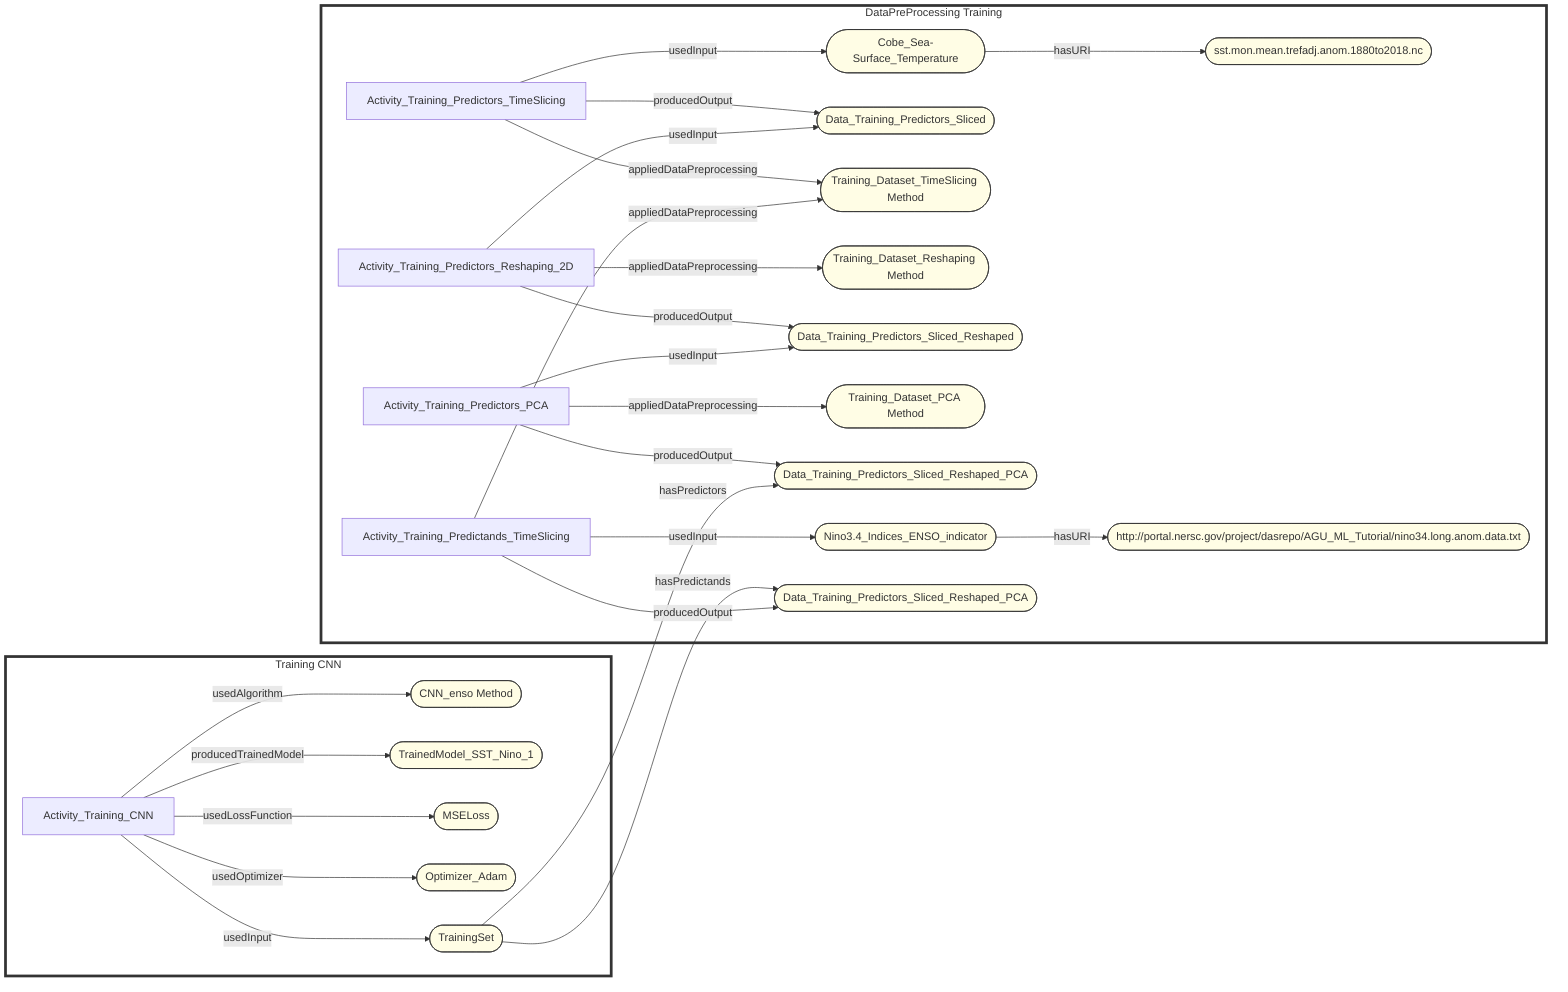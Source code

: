 graph LR


style dataPreProccesingGraph fill:#ffffff,stroke:#333,stroke-width:4px
style trainingCNN fill:#ffffff,stroke:#333,stroke-width:4px

subgraph trainingCNN[Training CNN]
CNN_enso([CNN_enso Method])
TrainedModel_SST_Nino_1([TrainedModel_SST_Nino_1])
MSELoss([MSELoss])
Optimizer_Adam([Optimizer_Adam])

style CNN_enso fill:#FFFDE5,stroke:#333,stroke-width:1px
style TrainedModel_SST_Nino_1 fill:#FFFDE5,stroke:#333,stroke-width:1px
style MSELoss fill:#FFFDE5,stroke:#333,stroke-width:1px
style Optimizer_Adam fill:#FFFDE5,stroke:#333,stroke-width:1px

style TrainingSet fill:#FFFDE5,stroke:#333,stroke-width:1px
TrainingSet([TrainingSet])

Activity_Training_CNN -->|usedInput| TrainingSet
Activity_Training_CNN -->|usedAlgorithm| CNN_enso
Activity_Training_CNN -->|producedTrainedModel| TrainedModel_SST_Nino_1
Activity_Training_CNN -->|usedLossFunction| MSELoss
Activity_Training_CNN -->|usedOptimizer| Optimizer_Adam
end

subgraph dataPreProccesingGraph [DataPreProcessing Training]

Cobe_Sea-Surface_Temperature([Cobe_Sea-Surface_Temperature])
Data_Training_Predictors_Sliced([Data_Training_Predictors_Sliced])
Training_Dataset_TimeSlicing([Training_Dataset_TimeSlicing Method])
sst.mon.mean.trefadj.anom.1880to2018.nc([sst.mon.mean.trefadj.anom.1880to2018.nc])
Training_Dataset_Reshaping([Training_Dataset_Reshaping Method])
Data_Training_Predictors_Sliced_Reshaped([Data_Training_Predictors_Sliced_Reshaped])
Training_Dataset_PCA([Training_Dataset_PCA Method])
Data_Training_Predictors_Sliced_Reshaped_PCA([Data_Training_Predictors_Sliced_Reshaped_PCA])
Nino_ENSO_Indicator([Nino3.4_Indices_ENSO_indicator])
Data_Training_Predictands_Sliced([Data_Training_Predictors_Sliced_Reshaped_PCA])
Nino_ENSO_IndicatorURL([http://portal.nersc.gov/project/dasrepo/AGU_ML_Tutorial/nino34.long.anom.data.txt])

style Cobe_Sea-Surface_Temperature fill:#FFFDE5,stroke:#333,stroke-width:1px
style Training_Dataset_TimeSlicing fill:#FFFDE5,stroke:#333,stroke-width:1px
style Data_Training_Predictors_Sliced fill:#FFFDE5,stroke:#333,stroke-width:1px
style Training_Dataset_Reshaping fill:#FFFDE5,stroke:#333,stroke-width:1px
style Data_Training_Predictors_Sliced_Reshaped fill:#FFFDE5,stroke:#333,stroke-width:1px
style Training_Dataset_PCA fill:#FFFDE5,stroke:#333,stroke-width:1px
style Data_Training_Predictors_Sliced_Reshaped_PCA fill:#FFFDE5,stroke:#333,stroke-width:1px
style Nino_ENSO_Indicator fill:#FFFDE5,stroke:#333,stroke-width:1px
style Data_Training_Predictands_Sliced fill:#FFFDE5,stroke:#333,stroke-width:1px
style sst.mon.mean.trefadj.anom.1880to2018.nc fill:#FFFDE5,stroke:#333,stroke-width:1px
style Nino_ENSO_IndicatorURL fill:#FFFDE5,stroke:#333,stroke-width:1px


Nino_ENSO_Indicator--> |hasURI| Nino_ENSO_IndicatorURL

Activity_Training_Predictors_TimeSlicing -->|usedInput| Cobe_Sea-Surface_Temperature
Activity_Training_Predictors_TimeSlicing -->|appliedDataPreprocessing| Training_Dataset_TimeSlicing
Activity_Training_Predictors_TimeSlicing -->|producedOutput| Data_Training_Predictors_Sliced
Cobe_Sea-Surface_Temperature -->|hasURI| sst.mon.mean.trefadj.anom.1880to2018.nc
Activity_Training_Predictors_Reshaping_2D -->|usedInput| Data_Training_Predictors_Sliced
Activity_Training_Predictors_Reshaping_2D -->|appliedDataPreprocessing| Training_Dataset_Reshaping
Activity_Training_Predictors_Reshaping_2D -->|producedOutput| Data_Training_Predictors_Sliced_Reshaped
Activity_Training_Predictors_PCA -->|usedInput| Data_Training_Predictors_Sliced_Reshaped
Activity_Training_Predictors_PCA -->|appliedDataPreprocessing| Training_Dataset_PCA
Activity_Training_Predictors_PCA -->|producedOutput| Data_Training_Predictors_Sliced_Reshaped_PCA
Activity_Training_Predictands_TimeSlicing -->|usedInput| Nino_ENSO_Indicator
Activity_Training_Predictands_TimeSlicing -->|appliedDataPreprocessing| Training_Dataset_TimeSlicing
TrainingSet -->|hasPredictors| Data_Training_Predictors_Sliced_Reshaped_PCA
TrainingSet -->|hasPredictands| Data_Training_Predictands_Sliced
Activity_Training_Predictands_TimeSlicing -->|producedOutput| Data_Training_Predictands_Sliced
end